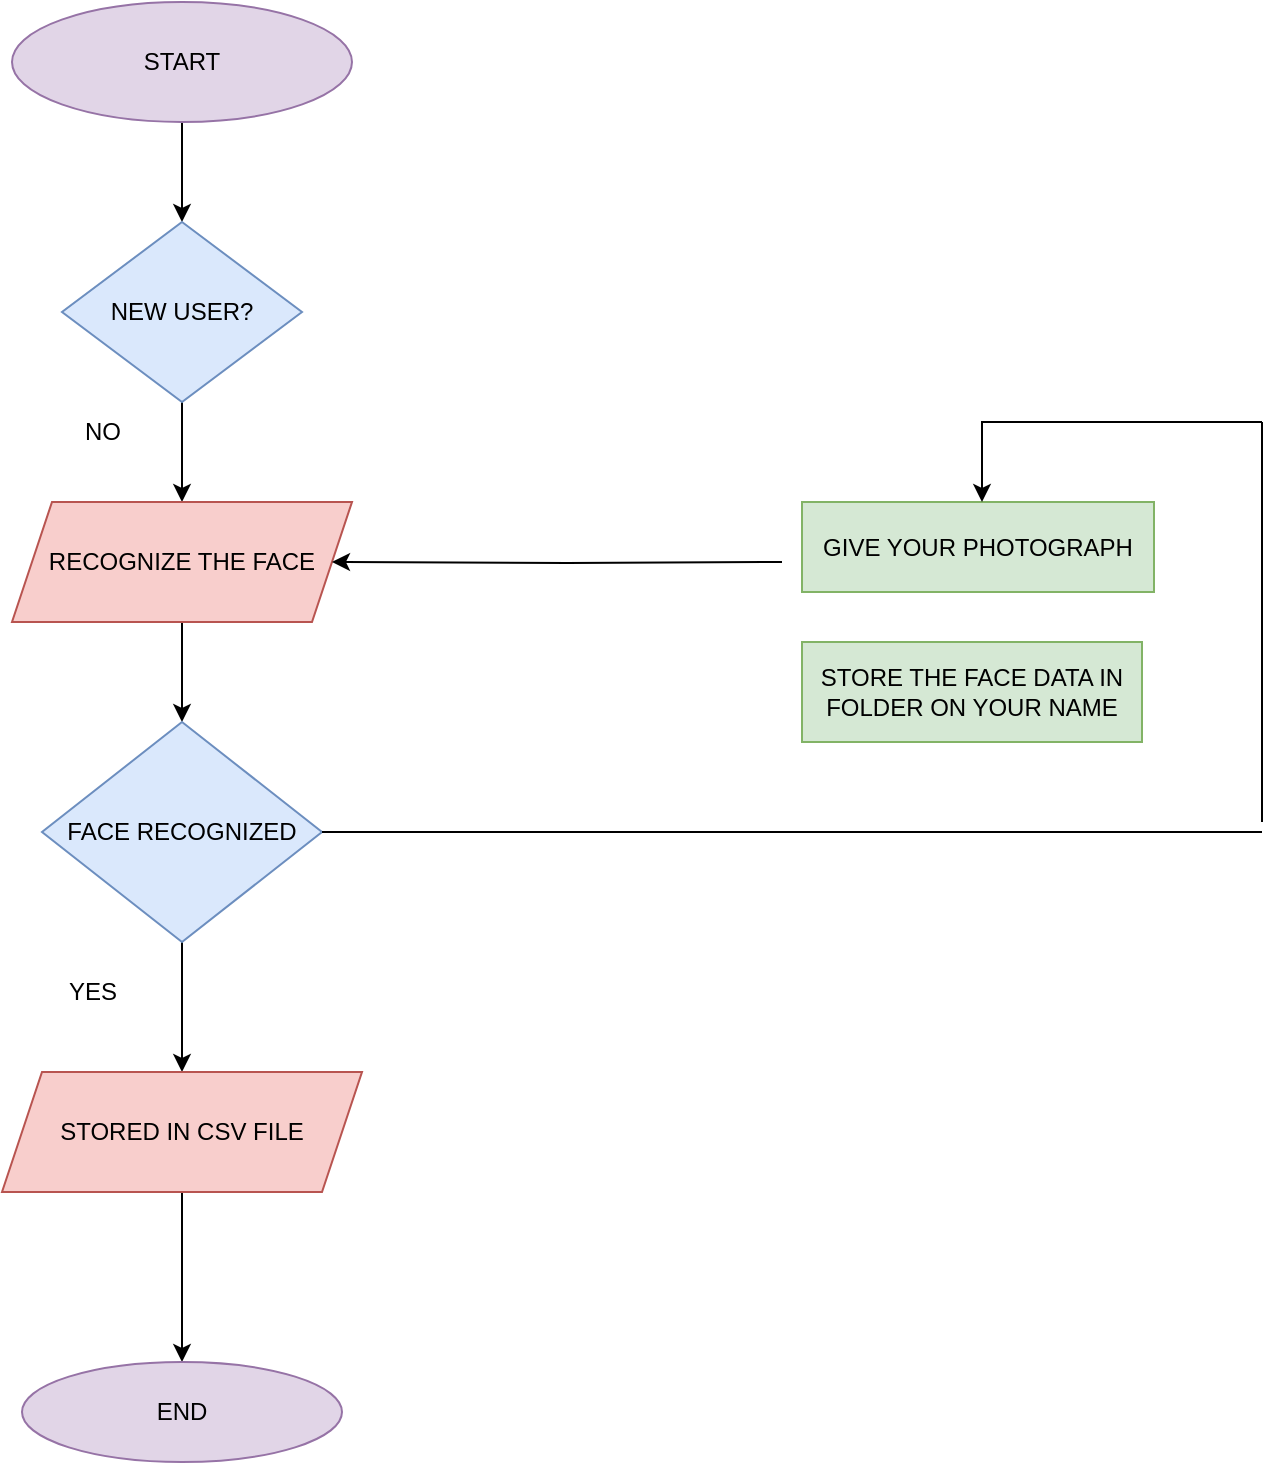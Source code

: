<mxfile version="28.1.1">
  <diagram name="Page-1" id="9DdZgtAm2QRkesrVVRvZ">
    <mxGraphModel dx="1042" dy="562" grid="1" gridSize="10" guides="1" tooltips="1" connect="1" arrows="1" fold="1" page="1" pageScale="1" pageWidth="827" pageHeight="1169" math="0" shadow="0">
      <root>
        <mxCell id="0" />
        <mxCell id="1" parent="0" />
        <mxCell id="p3Ti9UDl7Y15IX-M76qU-17" value="" style="edgeStyle=orthogonalEdgeStyle;rounded=0;orthogonalLoop=1;jettySize=auto;html=1;" edge="1" parent="1" source="p3Ti9UDl7Y15IX-M76qU-1" target="p3Ti9UDl7Y15IX-M76qU-2">
          <mxGeometry relative="1" as="geometry" />
        </mxCell>
        <mxCell id="p3Ti9UDl7Y15IX-M76qU-1" value="START" style="ellipse;whiteSpace=wrap;html=1;fillColor=#e1d5e7;strokeColor=#9673a6;" vertex="1" parent="1">
          <mxGeometry x="75" y="20" width="170" height="60" as="geometry" />
        </mxCell>
        <mxCell id="p3Ti9UDl7Y15IX-M76qU-16" value="" style="edgeStyle=orthogonalEdgeStyle;rounded=0;orthogonalLoop=1;jettySize=auto;html=1;" edge="1" parent="1" source="p3Ti9UDl7Y15IX-M76qU-2" target="p3Ti9UDl7Y15IX-M76qU-4">
          <mxGeometry relative="1" as="geometry" />
        </mxCell>
        <mxCell id="p3Ti9UDl7Y15IX-M76qU-2" value="NEW USER?" style="rhombus;whiteSpace=wrap;html=1;fillColor=#dae8fc;strokeColor=#6c8ebf;" vertex="1" parent="1">
          <mxGeometry x="100" y="130" width="120" height="90" as="geometry" />
        </mxCell>
        <mxCell id="p3Ti9UDl7Y15IX-M76qU-15" value="" style="edgeStyle=orthogonalEdgeStyle;rounded=0;orthogonalLoop=1;jettySize=auto;html=1;" edge="1" parent="1" source="p3Ti9UDl7Y15IX-M76qU-4" target="p3Ti9UDl7Y15IX-M76qU-5">
          <mxGeometry relative="1" as="geometry" />
        </mxCell>
        <mxCell id="p3Ti9UDl7Y15IX-M76qU-4" value="RECOGNIZE THE FACE" style="shape=parallelogram;perimeter=parallelogramPerimeter;whiteSpace=wrap;html=1;fixedSize=1;fillColor=#f8cecc;strokeColor=#b85450;" vertex="1" parent="1">
          <mxGeometry x="75" y="270" width="170" height="60" as="geometry" />
        </mxCell>
        <mxCell id="p3Ti9UDl7Y15IX-M76qU-14" value="" style="edgeStyle=orthogonalEdgeStyle;rounded=0;orthogonalLoop=1;jettySize=auto;html=1;" edge="1" parent="1" source="p3Ti9UDl7Y15IX-M76qU-5" target="p3Ti9UDl7Y15IX-M76qU-6">
          <mxGeometry relative="1" as="geometry" />
        </mxCell>
        <mxCell id="p3Ti9UDl7Y15IX-M76qU-5" value="FACE RECOGNIZED" style="rhombus;whiteSpace=wrap;html=1;fillColor=#dae8fc;strokeColor=#6c8ebf;" vertex="1" parent="1">
          <mxGeometry x="90" y="380" width="140" height="110" as="geometry" />
        </mxCell>
        <mxCell id="p3Ti9UDl7Y15IX-M76qU-13" value="" style="edgeStyle=orthogonalEdgeStyle;rounded=0;orthogonalLoop=1;jettySize=auto;html=1;" edge="1" parent="1" source="p3Ti9UDl7Y15IX-M76qU-6" target="p3Ti9UDl7Y15IX-M76qU-7">
          <mxGeometry relative="1" as="geometry" />
        </mxCell>
        <mxCell id="p3Ti9UDl7Y15IX-M76qU-6" value="STORED IN CSV FILE" style="shape=parallelogram;perimeter=parallelogramPerimeter;whiteSpace=wrap;html=1;fixedSize=1;fillColor=#f8cecc;strokeColor=#b85450;" vertex="1" parent="1">
          <mxGeometry x="70" y="555" width="180" height="60" as="geometry" />
        </mxCell>
        <mxCell id="p3Ti9UDl7Y15IX-M76qU-7" value="END" style="ellipse;whiteSpace=wrap;html=1;fillColor=#e1d5e7;strokeColor=#9673a6;" vertex="1" parent="1">
          <mxGeometry x="80" y="700" width="160" height="50" as="geometry" />
        </mxCell>
        <mxCell id="p3Ti9UDl7Y15IX-M76qU-33" style="edgeStyle=orthogonalEdgeStyle;rounded=0;orthogonalLoop=1;jettySize=auto;html=1;entryX=1;entryY=0.5;entryDx=0;entryDy=0;" edge="1" parent="1" target="p3Ti9UDl7Y15IX-M76qU-4">
          <mxGeometry relative="1" as="geometry">
            <mxPoint x="460" y="300" as="sourcePoint" />
          </mxGeometry>
        </mxCell>
        <mxCell id="p3Ti9UDl7Y15IX-M76qU-9" value="GIVE YOUR PHOTOGRAPH" style="rounded=0;whiteSpace=wrap;html=1;fillColor=#d5e8d4;strokeColor=#82b366;" vertex="1" parent="1">
          <mxGeometry x="470" y="270" width="176" height="45" as="geometry" />
        </mxCell>
        <mxCell id="p3Ti9UDl7Y15IX-M76qU-11" value="STORE THE FACE DATA IN FOLDER ON YOUR NAME" style="rounded=0;whiteSpace=wrap;html=1;fillColor=#d5e8d4;strokeColor=#82b366;" vertex="1" parent="1">
          <mxGeometry x="470" y="340" width="170" height="50" as="geometry" />
        </mxCell>
        <mxCell id="p3Ti9UDl7Y15IX-M76qU-19" value="NO" style="text;html=1;align=center;verticalAlign=middle;resizable=0;points=[];autosize=1;strokeColor=none;fillColor=none;" vertex="1" parent="1">
          <mxGeometry x="100" y="220" width="40" height="30" as="geometry" />
        </mxCell>
        <mxCell id="p3Ti9UDl7Y15IX-M76qU-20" value="YES" style="text;html=1;align=center;verticalAlign=middle;resizable=0;points=[];autosize=1;strokeColor=none;fillColor=none;" vertex="1" parent="1">
          <mxGeometry x="90" y="500" width="50" height="30" as="geometry" />
        </mxCell>
        <mxCell id="p3Ti9UDl7Y15IX-M76qU-29" value="" style="endArrow=none;html=1;rounded=0;exitX=1;exitY=0.5;exitDx=0;exitDy=0;" edge="1" parent="1" source="p3Ti9UDl7Y15IX-M76qU-5">
          <mxGeometry width="50" height="50" relative="1" as="geometry">
            <mxPoint x="340" y="585" as="sourcePoint" />
            <mxPoint x="700" y="435" as="targetPoint" />
            <Array as="points">
              <mxPoint x="360" y="435" />
            </Array>
          </mxGeometry>
        </mxCell>
        <mxCell id="p3Ti9UDl7Y15IX-M76qU-30" value="" style="endArrow=none;html=1;rounded=0;" edge="1" parent="1">
          <mxGeometry width="50" height="50" relative="1" as="geometry">
            <mxPoint x="700" y="430" as="sourcePoint" />
            <mxPoint x="700" y="230" as="targetPoint" />
          </mxGeometry>
        </mxCell>
        <mxCell id="p3Ti9UDl7Y15IX-M76qU-31" value="" style="endArrow=classic;html=1;rounded=0;" edge="1" parent="1">
          <mxGeometry width="50" height="50" relative="1" as="geometry">
            <mxPoint x="700" y="230" as="sourcePoint" />
            <mxPoint x="560" y="270" as="targetPoint" />
            <Array as="points">
              <mxPoint x="560" y="230" />
            </Array>
          </mxGeometry>
        </mxCell>
      </root>
    </mxGraphModel>
  </diagram>
</mxfile>
